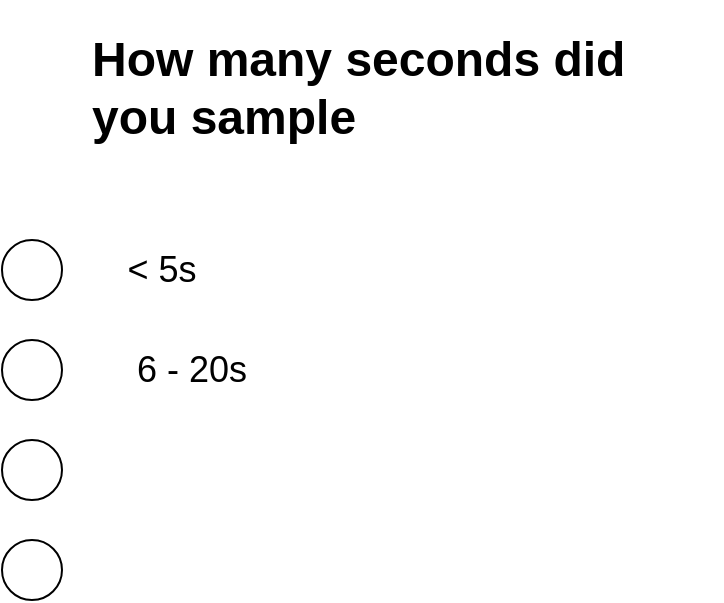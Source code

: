 <mxfile version="14.9.0" type="github">
  <diagram id="NHRuNwJ-pm_h_ZCu1pSr" name="Page-1">
    <mxGraphModel dx="1119" dy="1813" grid="1" gridSize="10" guides="1" tooltips="1" connect="1" arrows="1" fold="1" page="1" pageScale="1" pageWidth="827" pageHeight="1169" math="0" shadow="0">
      <root>
        <mxCell id="0" />
        <mxCell id="1" parent="0" />
        <mxCell id="5bO8Cuixb7cpYG97UHFh-24" value="" style="ellipse;whiteSpace=wrap;html=1;aspect=fixed;" vertex="1" parent="1">
          <mxGeometry x="80" y="90" width="30" height="30" as="geometry" />
        </mxCell>
        <mxCell id="5bO8Cuixb7cpYG97UHFh-25" value="" style="ellipse;whiteSpace=wrap;html=1;aspect=fixed;" vertex="1" parent="1">
          <mxGeometry x="80" y="140" width="30" height="30" as="geometry" />
        </mxCell>
        <mxCell id="5bO8Cuixb7cpYG97UHFh-26" value="" style="ellipse;whiteSpace=wrap;html=1;aspect=fixed;" vertex="1" parent="1">
          <mxGeometry x="80" y="190" width="30" height="30" as="geometry" />
        </mxCell>
        <mxCell id="5bO8Cuixb7cpYG97UHFh-27" value="" style="ellipse;whiteSpace=wrap;html=1;aspect=fixed;" vertex="1" parent="1">
          <mxGeometry x="80" y="240" width="30" height="30" as="geometry" />
        </mxCell>
        <mxCell id="5bO8Cuixb7cpYG97UHFh-28" value="&lt;h1&gt;How many seconds did you sample&lt;/h1&gt;" style="text;html=1;strokeColor=none;fillColor=none;spacing=5;spacingTop=-20;whiteSpace=wrap;overflow=hidden;rounded=0;" vertex="1" parent="1">
          <mxGeometry x="120" y="-20" width="320" height="70" as="geometry" />
        </mxCell>
        <mxCell id="5bO8Cuixb7cpYG97UHFh-29" value="&lt;font style=&quot;font-size: 18px&quot;&gt;&amp;lt; 5s&lt;/font&gt;" style="text;html=1;strokeColor=none;fillColor=none;align=center;verticalAlign=middle;whiteSpace=wrap;rounded=0;" vertex="1" parent="1">
          <mxGeometry x="140" y="95" width="40" height="20" as="geometry" />
        </mxCell>
        <mxCell id="5bO8Cuixb7cpYG97UHFh-30" value="&lt;font style=&quot;font-size: 18px&quot;&gt;6 - 20s&lt;/font&gt;" style="text;html=1;strokeColor=none;fillColor=none;align=center;verticalAlign=middle;whiteSpace=wrap;rounded=0;" vertex="1" parent="1">
          <mxGeometry x="140" y="145" width="70" height="20" as="geometry" />
        </mxCell>
      </root>
    </mxGraphModel>
  </diagram>
</mxfile>
